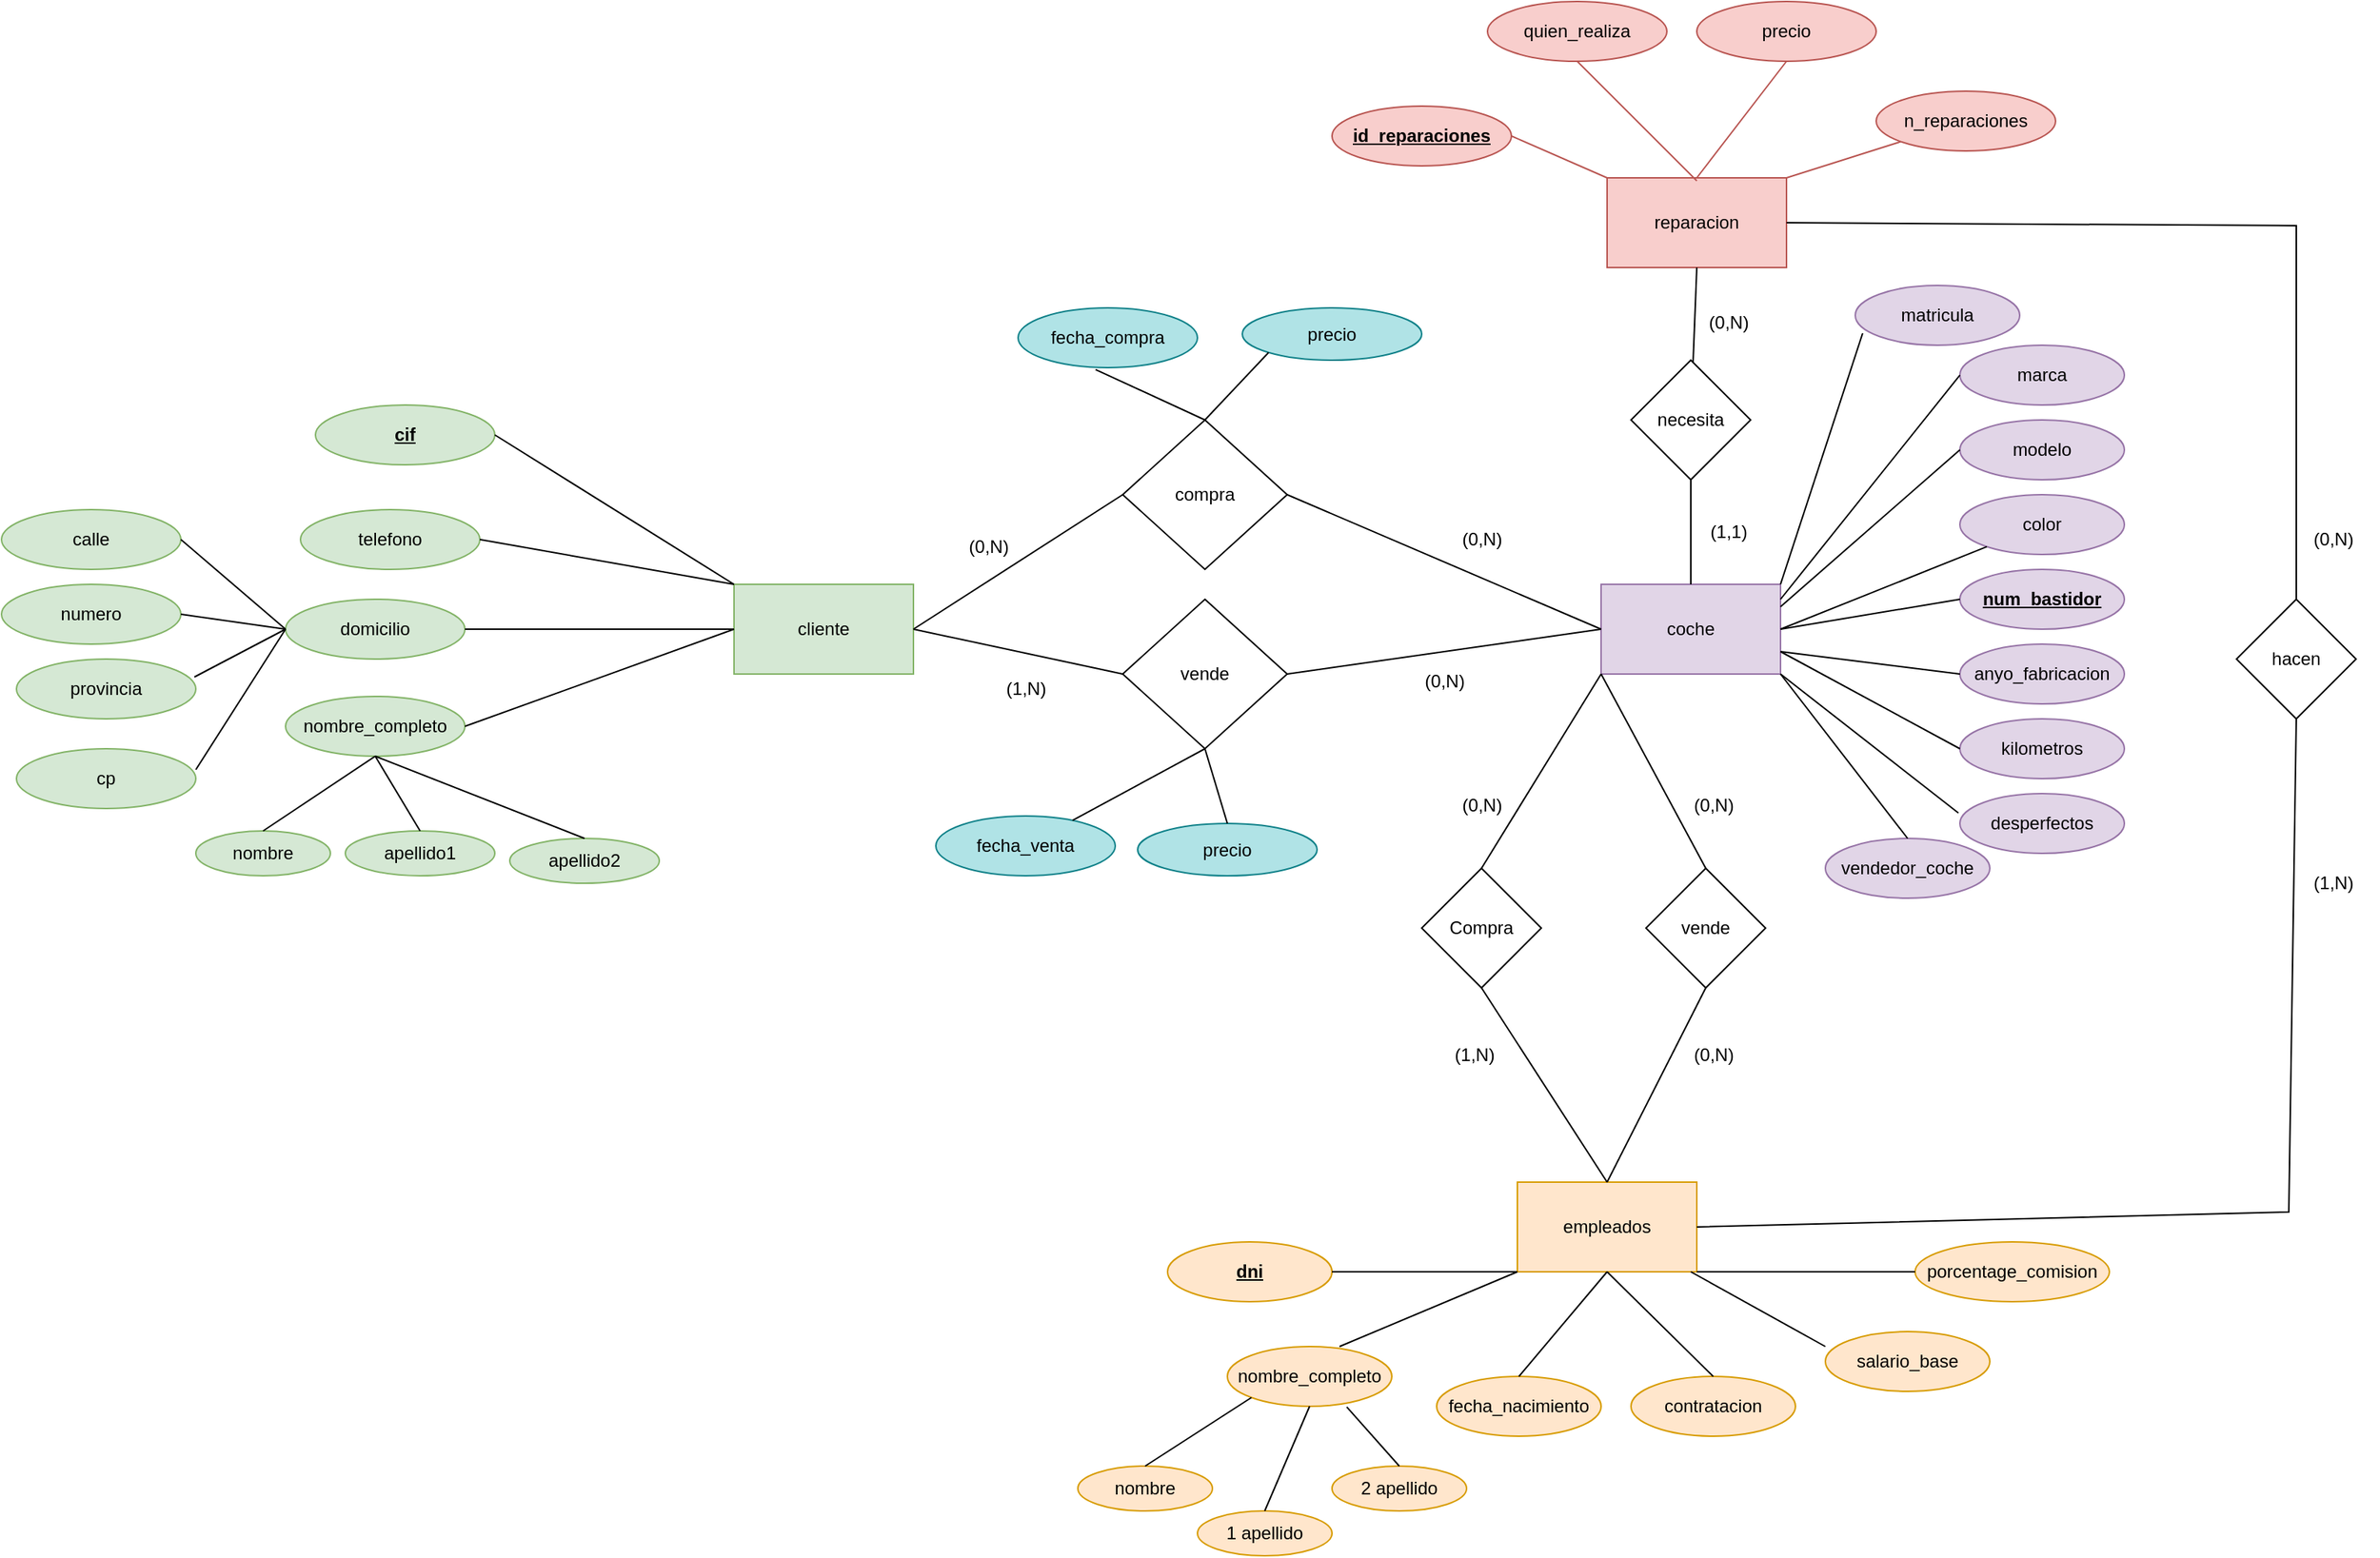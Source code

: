 <mxfile version="22.0.4" type="device">
  <diagram id="R2lEEEUBdFMjLlhIrx00" name="Page-1">
    <mxGraphModel dx="3078" dy="2300" grid="1" gridSize="10" guides="1" tooltips="1" connect="1" arrows="1" fold="1" page="1" pageScale="1" pageWidth="850" pageHeight="1100" math="0" shadow="0" extFonts="Permanent Marker^https://fonts.googleapis.com/css?family=Permanent+Marker">
      <root>
        <mxCell id="0" />
        <mxCell id="1" parent="0" />
        <mxCell id="xP0yGyIXmFYPEQAslgDD-1" value="cliente" style="rounded=0;whiteSpace=wrap;html=1;fillColor=#d5e8d4;strokeColor=#82b366;" parent="1" vertex="1">
          <mxGeometry x="270" y="240" width="120" height="60" as="geometry" />
        </mxCell>
        <mxCell id="xP0yGyIXmFYPEQAslgDD-2" value="telefono" style="ellipse;whiteSpace=wrap;html=1;fillColor=#d5e8d4;strokeColor=#82b366;" parent="1" vertex="1">
          <mxGeometry x="-20" y="190" width="120" height="40" as="geometry" />
        </mxCell>
        <mxCell id="xP0yGyIXmFYPEQAslgDD-3" value="&lt;b&gt;&lt;u&gt;cif&lt;/u&gt;&lt;/b&gt;" style="ellipse;whiteSpace=wrap;html=1;fillColor=#d5e8d4;strokeColor=#82b366;" parent="1" vertex="1">
          <mxGeometry x="-10" y="120" width="120" height="40" as="geometry" />
        </mxCell>
        <mxCell id="xP0yGyIXmFYPEQAslgDD-4" value="nombre_completo" style="ellipse;whiteSpace=wrap;html=1;fillColor=#d5e8d4;strokeColor=#82b366;" parent="1" vertex="1">
          <mxGeometry x="-30" y="315" width="120" height="40" as="geometry" />
        </mxCell>
        <mxCell id="xP0yGyIXmFYPEQAslgDD-5" value="cp" style="ellipse;whiteSpace=wrap;html=1;fillColor=#d5e8d4;strokeColor=#82b366;" parent="1" vertex="1">
          <mxGeometry x="-210" y="350" width="120" height="40" as="geometry" />
        </mxCell>
        <mxCell id="xP0yGyIXmFYPEQAslgDD-6" value="provincia" style="ellipse;whiteSpace=wrap;html=1;fillColor=#d5e8d4;strokeColor=#82b366;" parent="1" vertex="1">
          <mxGeometry x="-210" y="290" width="120" height="40" as="geometry" />
        </mxCell>
        <mxCell id="xP0yGyIXmFYPEQAslgDD-7" value="domicilio" style="ellipse;whiteSpace=wrap;html=1;fillColor=#d5e8d4;strokeColor=#82b366;" parent="1" vertex="1">
          <mxGeometry x="-30" y="250" width="120" height="40" as="geometry" />
        </mxCell>
        <mxCell id="xP0yGyIXmFYPEQAslgDD-8" value="calle" style="ellipse;whiteSpace=wrap;html=1;fillColor=#d5e8d4;strokeColor=#82b366;" parent="1" vertex="1">
          <mxGeometry x="-220" y="190" width="120" height="40" as="geometry" />
        </mxCell>
        <mxCell id="xP0yGyIXmFYPEQAslgDD-9" value="numero" style="ellipse;whiteSpace=wrap;html=1;fillColor=#d5e8d4;strokeColor=#82b366;" parent="1" vertex="1">
          <mxGeometry x="-220" y="240" width="120" height="40" as="geometry" />
        </mxCell>
        <mxCell id="xP0yGyIXmFYPEQAslgDD-11" value="" style="endArrow=none;html=1;rounded=0;entryX=0;entryY=0.5;entryDx=0;entryDy=0;exitX=1;exitY=0.5;exitDx=0;exitDy=0;" parent="1" source="xP0yGyIXmFYPEQAslgDD-8" target="xP0yGyIXmFYPEQAslgDD-7" edge="1">
          <mxGeometry width="50" height="50" relative="1" as="geometry">
            <mxPoint x="-100" y="230" as="sourcePoint" />
            <mxPoint x="-50" y="180" as="targetPoint" />
          </mxGeometry>
        </mxCell>
        <mxCell id="xP0yGyIXmFYPEQAslgDD-12" value="" style="endArrow=none;html=1;rounded=0;entryX=0;entryY=0.5;entryDx=0;entryDy=0;exitX=1;exitY=0.5;exitDx=0;exitDy=0;" parent="1" source="xP0yGyIXmFYPEQAslgDD-9" target="xP0yGyIXmFYPEQAslgDD-7" edge="1">
          <mxGeometry width="50" height="50" relative="1" as="geometry">
            <mxPoint x="-80" y="340" as="sourcePoint" />
            <mxPoint x="-30" y="290" as="targetPoint" />
          </mxGeometry>
        </mxCell>
        <mxCell id="xP0yGyIXmFYPEQAslgDD-13" value="" style="endArrow=none;html=1;rounded=0;entryX=0;entryY=0.5;entryDx=0;entryDy=0;exitX=0.992;exitY=0.3;exitDx=0;exitDy=0;exitPerimeter=0;" parent="1" source="xP0yGyIXmFYPEQAslgDD-6" target="xP0yGyIXmFYPEQAslgDD-7" edge="1">
          <mxGeometry width="50" height="50" relative="1" as="geometry">
            <mxPoint x="-90" y="310" as="sourcePoint" />
            <mxPoint x="-40" y="260" as="targetPoint" />
          </mxGeometry>
        </mxCell>
        <mxCell id="xP0yGyIXmFYPEQAslgDD-14" value="" style="endArrow=none;html=1;rounded=0;exitX=1;exitY=0.35;exitDx=0;exitDy=0;exitPerimeter=0;" parent="1" source="xP0yGyIXmFYPEQAslgDD-5" edge="1">
          <mxGeometry width="50" height="50" relative="1" as="geometry">
            <mxPoint x="-80" y="320" as="sourcePoint" />
            <mxPoint x="-30" y="270" as="targetPoint" />
          </mxGeometry>
        </mxCell>
        <mxCell id="xP0yGyIXmFYPEQAslgDD-15" value="nombre" style="ellipse;whiteSpace=wrap;html=1;fillColor=#d5e8d4;strokeColor=#82b366;" parent="1" vertex="1">
          <mxGeometry x="-90" y="405" width="90" height="30" as="geometry" />
        </mxCell>
        <mxCell id="xP0yGyIXmFYPEQAslgDD-16" value="" style="endArrow=none;html=1;rounded=0;entryX=0;entryY=0;entryDx=0;entryDy=0;" parent="1" target="xP0yGyIXmFYPEQAslgDD-1" edge="1">
          <mxGeometry width="50" height="50" relative="1" as="geometry">
            <mxPoint x="110" y="140" as="sourcePoint" />
            <mxPoint x="200" y="220" as="targetPoint" />
          </mxGeometry>
        </mxCell>
        <mxCell id="xP0yGyIXmFYPEQAslgDD-17" value="" style="endArrow=none;html=1;rounded=0;entryX=0;entryY=0;entryDx=0;entryDy=0;exitX=1;exitY=0.5;exitDx=0;exitDy=0;" parent="1" source="xP0yGyIXmFYPEQAslgDD-2" target="xP0yGyIXmFYPEQAslgDD-1" edge="1">
          <mxGeometry width="50" height="50" relative="1" as="geometry">
            <mxPoint x="120" y="150" as="sourcePoint" />
            <mxPoint x="200" y="235" as="targetPoint" />
          </mxGeometry>
        </mxCell>
        <mxCell id="xP0yGyIXmFYPEQAslgDD-18" value="" style="endArrow=none;html=1;rounded=0;exitX=1;exitY=0.5;exitDx=0;exitDy=0;" parent="1" source="xP0yGyIXmFYPEQAslgDD-7" edge="1">
          <mxGeometry width="50" height="50" relative="1" as="geometry">
            <mxPoint x="110" y="220" as="sourcePoint" />
            <mxPoint x="270" y="270" as="targetPoint" />
          </mxGeometry>
        </mxCell>
        <mxCell id="xP0yGyIXmFYPEQAslgDD-19" value="" style="endArrow=none;html=1;rounded=0;entryX=0;entryY=0.5;entryDx=0;entryDy=0;exitX=1;exitY=0.5;exitDx=0;exitDy=0;" parent="1" source="xP0yGyIXmFYPEQAslgDD-4" target="xP0yGyIXmFYPEQAslgDD-1" edge="1">
          <mxGeometry width="50" height="50" relative="1" as="geometry">
            <mxPoint x="100" y="280" as="sourcePoint" />
            <mxPoint x="200" y="280" as="targetPoint" />
          </mxGeometry>
        </mxCell>
        <mxCell id="xP0yGyIXmFYPEQAslgDD-20" value="apellido1" style="ellipse;whiteSpace=wrap;html=1;fillColor=#d5e8d4;strokeColor=#82b366;" parent="1" vertex="1">
          <mxGeometry x="10" y="405" width="100" height="30" as="geometry" />
        </mxCell>
        <mxCell id="xP0yGyIXmFYPEQAslgDD-21" value="apellido2" style="ellipse;whiteSpace=wrap;html=1;fillColor=#d5e8d4;strokeColor=#82b366;" parent="1" vertex="1">
          <mxGeometry x="120" y="410" width="100" height="30" as="geometry" />
        </mxCell>
        <mxCell id="xP0yGyIXmFYPEQAslgDD-22" value="" style="endArrow=none;html=1;rounded=0;exitX=0.5;exitY=0;exitDx=0;exitDy=0;entryX=0.5;entryY=1;entryDx=0;entryDy=0;" parent="1" source="xP0yGyIXmFYPEQAslgDD-15" target="xP0yGyIXmFYPEQAslgDD-4" edge="1">
          <mxGeometry width="50" height="50" relative="1" as="geometry">
            <mxPoint x="-90" y="405" as="sourcePoint" />
            <mxPoint x="-40" y="355" as="targetPoint" />
          </mxGeometry>
        </mxCell>
        <mxCell id="xP0yGyIXmFYPEQAslgDD-23" value="" style="endArrow=none;html=1;rounded=0;exitX=0.5;exitY=0;exitDx=0;exitDy=0;entryX=0.5;entryY=1;entryDx=0;entryDy=0;" parent="1" source="xP0yGyIXmFYPEQAslgDD-20" target="xP0yGyIXmFYPEQAslgDD-4" edge="1">
          <mxGeometry width="50" height="50" relative="1" as="geometry">
            <mxPoint x="-35" y="415" as="sourcePoint" />
            <mxPoint x="-2" y="359" as="targetPoint" />
          </mxGeometry>
        </mxCell>
        <mxCell id="xP0yGyIXmFYPEQAslgDD-24" value="" style="endArrow=none;html=1;rounded=0;exitX=0.5;exitY=0;exitDx=0;exitDy=0;entryX=0.5;entryY=1;entryDx=0;entryDy=0;" parent="1" source="xP0yGyIXmFYPEQAslgDD-21" target="xP0yGyIXmFYPEQAslgDD-4" edge="1">
          <mxGeometry width="50" height="50" relative="1" as="geometry">
            <mxPoint x="170" y="405" as="sourcePoint" />
            <mxPoint x="40" y="365" as="targetPoint" />
          </mxGeometry>
        </mxCell>
        <mxCell id="xP0yGyIXmFYPEQAslgDD-25" value="coche" style="rounded=0;whiteSpace=wrap;html=1;fillColor=#e1d5e7;strokeColor=#9673a6;" parent="1" vertex="1">
          <mxGeometry x="850" y="240" width="120" height="60" as="geometry" />
        </mxCell>
        <mxCell id="xP0yGyIXmFYPEQAslgDD-26" value="matricula" style="ellipse;whiteSpace=wrap;html=1;fillColor=#e1d5e7;strokeColor=#9673a6;" parent="1" vertex="1">
          <mxGeometry x="1020" y="40" width="110" height="40" as="geometry" />
        </mxCell>
        <mxCell id="xP0yGyIXmFYPEQAslgDD-28" value="marca" style="ellipse;whiteSpace=wrap;html=1;fillColor=#e1d5e7;strokeColor=#9673a6;" parent="1" vertex="1">
          <mxGeometry x="1090" y="80" width="110" height="40" as="geometry" />
        </mxCell>
        <mxCell id="xP0yGyIXmFYPEQAslgDD-29" value="modelo" style="ellipse;whiteSpace=wrap;html=1;fillColor=#e1d5e7;strokeColor=#9673a6;" parent="1" vertex="1">
          <mxGeometry x="1090" y="130" width="110" height="40" as="geometry" />
        </mxCell>
        <mxCell id="xP0yGyIXmFYPEQAslgDD-30" value="color" style="ellipse;whiteSpace=wrap;html=1;fillColor=#e1d5e7;strokeColor=#9673a6;" parent="1" vertex="1">
          <mxGeometry x="1090" y="180" width="110" height="40" as="geometry" />
        </mxCell>
        <mxCell id="xP0yGyIXmFYPEQAslgDD-32" value="anyo_fabricacion" style="ellipse;whiteSpace=wrap;html=1;fillColor=#e1d5e7;strokeColor=#9673a6;" parent="1" vertex="1">
          <mxGeometry x="1090" y="280" width="110" height="40" as="geometry" />
        </mxCell>
        <mxCell id="xP0yGyIXmFYPEQAslgDD-33" value="kilometros" style="ellipse;whiteSpace=wrap;html=1;fillColor=#e1d5e7;strokeColor=#9673a6;" parent="1" vertex="1">
          <mxGeometry x="1090" y="330" width="110" height="40" as="geometry" />
        </mxCell>
        <mxCell id="xP0yGyIXmFYPEQAslgDD-34" value="&lt;b&gt;&lt;u&gt;num_bastidor&lt;/u&gt;&lt;/b&gt;" style="ellipse;whiteSpace=wrap;html=1;fillColor=#e1d5e7;strokeColor=#9673a6;" parent="1" vertex="1">
          <mxGeometry x="1090" y="230" width="110" height="40" as="geometry" />
        </mxCell>
        <mxCell id="40LrFBO8-NNQxUWs60Eh-1" value="vendedor_coche" style="ellipse;whiteSpace=wrap;html=1;fillColor=#e1d5e7;strokeColor=#9673a6;" parent="1" vertex="1">
          <mxGeometry x="1000" y="410" width="110" height="40" as="geometry" />
        </mxCell>
        <mxCell id="40LrFBO8-NNQxUWs60Eh-2" value="desperfectos" style="ellipse;whiteSpace=wrap;html=1;fillColor=#e1d5e7;strokeColor=#9673a6;" parent="1" vertex="1">
          <mxGeometry x="1090" y="380" width="110" height="40" as="geometry" />
        </mxCell>
        <mxCell id="40LrFBO8-NNQxUWs60Eh-3" value="" style="endArrow=none;html=1;rounded=0;entryX=0.045;entryY=0.8;entryDx=0;entryDy=0;entryPerimeter=0;exitX=1;exitY=0;exitDx=0;exitDy=0;" parent="1" source="xP0yGyIXmFYPEQAslgDD-25" target="xP0yGyIXmFYPEQAslgDD-26" edge="1">
          <mxGeometry width="50" height="50" relative="1" as="geometry">
            <mxPoint x="950" y="160" as="sourcePoint" />
            <mxPoint x="1000" y="110" as="targetPoint" />
          </mxGeometry>
        </mxCell>
        <mxCell id="40LrFBO8-NNQxUWs60Eh-4" value="" style="endArrow=none;html=1;rounded=0;entryX=0;entryY=0.5;entryDx=0;entryDy=0;" parent="1" target="xP0yGyIXmFYPEQAslgDD-28" edge="1">
          <mxGeometry width="50" height="50" relative="1" as="geometry">
            <mxPoint x="970" y="250" as="sourcePoint" />
            <mxPoint x="1035" y="82" as="targetPoint" />
          </mxGeometry>
        </mxCell>
        <mxCell id="40LrFBO8-NNQxUWs60Eh-5" value="" style="endArrow=none;html=1;rounded=0;entryX=0;entryY=0.5;entryDx=0;entryDy=0;exitX=1;exitY=0.25;exitDx=0;exitDy=0;" parent="1" source="xP0yGyIXmFYPEQAslgDD-25" target="xP0yGyIXmFYPEQAslgDD-29" edge="1">
          <mxGeometry width="50" height="50" relative="1" as="geometry">
            <mxPoint x="990" y="200" as="sourcePoint" />
            <mxPoint x="1100" y="110" as="targetPoint" />
          </mxGeometry>
        </mxCell>
        <mxCell id="40LrFBO8-NNQxUWs60Eh-6" value="" style="endArrow=none;html=1;rounded=0;exitX=1;exitY=0.5;exitDx=0;exitDy=0;" parent="1" source="xP0yGyIXmFYPEQAslgDD-25" target="xP0yGyIXmFYPEQAslgDD-30" edge="1">
          <mxGeometry width="50" height="50" relative="1" as="geometry">
            <mxPoint x="990" y="215" as="sourcePoint" />
            <mxPoint x="1100" y="160" as="targetPoint" />
          </mxGeometry>
        </mxCell>
        <mxCell id="40LrFBO8-NNQxUWs60Eh-7" value="" style="endArrow=none;html=1;rounded=0;exitX=1;exitY=0.5;exitDx=0;exitDy=0;entryX=0;entryY=0.5;entryDx=0;entryDy=0;" parent="1" source="xP0yGyIXmFYPEQAslgDD-25" target="xP0yGyIXmFYPEQAslgDD-34" edge="1">
          <mxGeometry width="50" height="50" relative="1" as="geometry">
            <mxPoint x="990" y="230" as="sourcePoint" />
            <mxPoint x="1103" y="216" as="targetPoint" />
          </mxGeometry>
        </mxCell>
        <mxCell id="40LrFBO8-NNQxUWs60Eh-8" value="" style="endArrow=none;html=1;rounded=0;exitX=1;exitY=0.75;exitDx=0;exitDy=0;entryX=0;entryY=0.5;entryDx=0;entryDy=0;" parent="1" source="xP0yGyIXmFYPEQAslgDD-25" target="xP0yGyIXmFYPEQAslgDD-32" edge="1">
          <mxGeometry width="50" height="50" relative="1" as="geometry">
            <mxPoint x="990" y="245" as="sourcePoint" />
            <mxPoint x="1100" y="260" as="targetPoint" />
          </mxGeometry>
        </mxCell>
        <mxCell id="40LrFBO8-NNQxUWs60Eh-9" value="" style="endArrow=none;html=1;rounded=0;entryX=0;entryY=0.5;entryDx=0;entryDy=0;exitX=1;exitY=0.75;exitDx=0;exitDy=0;" parent="1" source="xP0yGyIXmFYPEQAslgDD-25" target="xP0yGyIXmFYPEQAslgDD-33" edge="1">
          <mxGeometry width="50" height="50" relative="1" as="geometry">
            <mxPoint x="970" y="300" as="sourcePoint" />
            <mxPoint x="1100" y="310" as="targetPoint" />
          </mxGeometry>
        </mxCell>
        <mxCell id="40LrFBO8-NNQxUWs60Eh-10" value="" style="endArrow=none;html=1;rounded=0;entryX=-0.009;entryY=0.325;entryDx=0;entryDy=0;entryPerimeter=0;exitX=1;exitY=1;exitDx=0;exitDy=0;" parent="1" source="xP0yGyIXmFYPEQAslgDD-25" target="40LrFBO8-NNQxUWs60Eh-2" edge="1">
          <mxGeometry width="50" height="50" relative="1" as="geometry">
            <mxPoint x="969" y="260" as="sourcePoint" />
            <mxPoint x="1100" y="360" as="targetPoint" />
          </mxGeometry>
        </mxCell>
        <mxCell id="40LrFBO8-NNQxUWs60Eh-11" value="" style="endArrow=none;html=1;rounded=0;entryX=0.5;entryY=0;entryDx=0;entryDy=0;exitX=1;exitY=1;exitDx=0;exitDy=0;" parent="1" source="xP0yGyIXmFYPEQAslgDD-25" target="40LrFBO8-NNQxUWs60Eh-1" edge="1">
          <mxGeometry width="50" height="50" relative="1" as="geometry">
            <mxPoint x="959" y="260" as="sourcePoint" />
            <mxPoint x="1099" y="403" as="targetPoint" />
          </mxGeometry>
        </mxCell>
        <mxCell id="40LrFBO8-NNQxUWs60Eh-12" value="empleados" style="rounded=0;whiteSpace=wrap;html=1;fillColor=#ffe6cc;strokeColor=#d79b00;" parent="1" vertex="1">
          <mxGeometry x="794" y="640" width="120" height="60" as="geometry" />
        </mxCell>
        <mxCell id="40LrFBO8-NNQxUWs60Eh-13" value="nombre_completo" style="ellipse;whiteSpace=wrap;html=1;fillColor=#ffe6cc;strokeColor=#d79b00;" parent="1" vertex="1">
          <mxGeometry x="600" y="750" width="110" height="40" as="geometry" />
        </mxCell>
        <mxCell id="40LrFBO8-NNQxUWs60Eh-14" value="&lt;b&gt;&lt;u&gt;dni&lt;/u&gt;&lt;/b&gt;" style="ellipse;whiteSpace=wrap;html=1;fillColor=#ffe6cc;strokeColor=#d79b00;" parent="1" vertex="1">
          <mxGeometry x="560" y="680" width="110" height="40" as="geometry" />
        </mxCell>
        <mxCell id="40LrFBO8-NNQxUWs60Eh-15" value="fecha_nacimiento" style="ellipse;whiteSpace=wrap;html=1;fillColor=#ffe6cc;strokeColor=#d79b00;" parent="1" vertex="1">
          <mxGeometry x="740" y="770" width="110" height="40" as="geometry" />
        </mxCell>
        <mxCell id="40LrFBO8-NNQxUWs60Eh-16" value="contratacion" style="ellipse;whiteSpace=wrap;html=1;fillColor=#ffe6cc;strokeColor=#d79b00;" parent="1" vertex="1">
          <mxGeometry x="870" y="770" width="110" height="40" as="geometry" />
        </mxCell>
        <mxCell id="40LrFBO8-NNQxUWs60Eh-17" value="salario_base" style="ellipse;whiteSpace=wrap;html=1;fillColor=#ffe6cc;strokeColor=#d79b00;" parent="1" vertex="1">
          <mxGeometry x="1000" y="740" width="110" height="40" as="geometry" />
        </mxCell>
        <mxCell id="40LrFBO8-NNQxUWs60Eh-18" value="porcentage_comision" style="ellipse;whiteSpace=wrap;html=1;fillColor=#ffe6cc;strokeColor=#d79b00;" parent="1" vertex="1">
          <mxGeometry x="1060" y="680" width="130" height="40" as="geometry" />
        </mxCell>
        <mxCell id="40LrFBO8-NNQxUWs60Eh-21" value="1 apellido" style="ellipse;whiteSpace=wrap;html=1;fillColor=#ffe6cc;strokeColor=#d79b00;" parent="1" vertex="1">
          <mxGeometry x="580" y="860" width="90" height="30" as="geometry" />
        </mxCell>
        <mxCell id="40LrFBO8-NNQxUWs60Eh-22" value="nombre" style="ellipse;whiteSpace=wrap;html=1;fillColor=#ffe6cc;strokeColor=#d79b00;" parent="1" vertex="1">
          <mxGeometry x="500" y="830" width="90" height="30" as="geometry" />
        </mxCell>
        <mxCell id="40LrFBO8-NNQxUWs60Eh-23" value="2 apellido" style="ellipse;whiteSpace=wrap;html=1;fillColor=#ffe6cc;strokeColor=#d79b00;" parent="1" vertex="1">
          <mxGeometry x="670" y="830" width="90" height="30" as="geometry" />
        </mxCell>
        <mxCell id="40LrFBO8-NNQxUWs60Eh-24" value="" style="endArrow=none;html=1;rounded=0;entryX=0;entryY=1;entryDx=0;entryDy=0;exitX=0.5;exitY=0;exitDx=0;exitDy=0;" parent="1" source="40LrFBO8-NNQxUWs60Eh-22" target="40LrFBO8-NNQxUWs60Eh-13" edge="1">
          <mxGeometry width="50" height="50" relative="1" as="geometry">
            <mxPoint x="480" y="850" as="sourcePoint" />
            <mxPoint x="530" y="800" as="targetPoint" />
          </mxGeometry>
        </mxCell>
        <mxCell id="40LrFBO8-NNQxUWs60Eh-26" value="" style="endArrow=none;html=1;rounded=0;entryX=0.5;entryY=1;entryDx=0;entryDy=0;exitX=0.5;exitY=0;exitDx=0;exitDy=0;" parent="1" source="40LrFBO8-NNQxUWs60Eh-21" target="40LrFBO8-NNQxUWs60Eh-13" edge="1">
          <mxGeometry width="50" height="50" relative="1" as="geometry">
            <mxPoint x="495" y="870" as="sourcePoint" />
            <mxPoint x="557" y="807" as="targetPoint" />
          </mxGeometry>
        </mxCell>
        <mxCell id="40LrFBO8-NNQxUWs60Eh-27" value="" style="endArrow=none;html=1;rounded=0;entryX=0.726;entryY=1.01;entryDx=0;entryDy=0;exitX=0.5;exitY=0;exitDx=0;exitDy=0;entryPerimeter=0;" parent="1" source="40LrFBO8-NNQxUWs60Eh-23" target="40LrFBO8-NNQxUWs60Eh-13" edge="1">
          <mxGeometry width="50" height="50" relative="1" as="geometry">
            <mxPoint x="595" y="870" as="sourcePoint" />
            <mxPoint x="605" y="820" as="targetPoint" />
          </mxGeometry>
        </mxCell>
        <mxCell id="40LrFBO8-NNQxUWs60Eh-28" value="" style="endArrow=none;html=1;rounded=0;entryX=0;entryY=1;entryDx=0;entryDy=0;exitX=1;exitY=0.5;exitDx=0;exitDy=0;" parent="1" source="40LrFBO8-NNQxUWs60Eh-14" target="40LrFBO8-NNQxUWs60Eh-12" edge="1">
          <mxGeometry width="50" height="50" relative="1" as="geometry">
            <mxPoint x="650" y="710" as="sourcePoint" />
            <mxPoint x="700" y="660" as="targetPoint" />
          </mxGeometry>
        </mxCell>
        <mxCell id="40LrFBO8-NNQxUWs60Eh-29" value="" style="endArrow=none;html=1;rounded=0;entryX=0;entryY=1;entryDx=0;entryDy=0;exitX=0.682;exitY=0;exitDx=0;exitDy=0;exitPerimeter=0;" parent="1" source="40LrFBO8-NNQxUWs60Eh-13" target="40LrFBO8-NNQxUWs60Eh-12" edge="1">
          <mxGeometry width="50" height="50" relative="1" as="geometry">
            <mxPoint x="640" y="720" as="sourcePoint" />
            <mxPoint x="810" y="680" as="targetPoint" />
          </mxGeometry>
        </mxCell>
        <mxCell id="40LrFBO8-NNQxUWs60Eh-30" value="" style="endArrow=none;html=1;rounded=0;exitX=0.5;exitY=0;exitDx=0;exitDy=0;entryX=0.5;entryY=1;entryDx=0;entryDy=0;" parent="1" source="40LrFBO8-NNQxUWs60Eh-15" target="40LrFBO8-NNQxUWs60Eh-12" edge="1">
          <mxGeometry width="50" height="50" relative="1" as="geometry">
            <mxPoint x="645" y="760" as="sourcePoint" />
            <mxPoint x="804" y="707" as="targetPoint" />
          </mxGeometry>
        </mxCell>
        <mxCell id="40LrFBO8-NNQxUWs60Eh-31" value="" style="endArrow=none;html=1;rounded=0;exitX=0.5;exitY=0;exitDx=0;exitDy=0;entryX=0.5;entryY=1;entryDx=0;entryDy=0;" parent="1" source="40LrFBO8-NNQxUWs60Eh-16" target="40LrFBO8-NNQxUWs60Eh-12" edge="1">
          <mxGeometry width="50" height="50" relative="1" as="geometry">
            <mxPoint x="795" y="780" as="sourcePoint" />
            <mxPoint x="826" y="708" as="targetPoint" />
          </mxGeometry>
        </mxCell>
        <mxCell id="40LrFBO8-NNQxUWs60Eh-32" value="" style="endArrow=none;html=1;rounded=0;exitX=0;exitY=0.25;exitDx=0;exitDy=0;exitPerimeter=0;" parent="1" source="40LrFBO8-NNQxUWs60Eh-17" edge="1">
          <mxGeometry width="50" height="50" relative="1" as="geometry">
            <mxPoint x="935" y="780" as="sourcePoint" />
            <mxPoint x="910" y="700" as="targetPoint" />
          </mxGeometry>
        </mxCell>
        <mxCell id="40LrFBO8-NNQxUWs60Eh-33" value="" style="endArrow=none;html=1;rounded=0;exitX=0;exitY=0.5;exitDx=0;exitDy=0;entryX=1;entryY=1;entryDx=0;entryDy=0;" parent="1" source="40LrFBO8-NNQxUWs60Eh-18" target="40LrFBO8-NNQxUWs60Eh-12" edge="1">
          <mxGeometry width="50" height="50" relative="1" as="geometry">
            <mxPoint x="1010" y="760" as="sourcePoint" />
            <mxPoint x="923" y="710" as="targetPoint" />
          </mxGeometry>
        </mxCell>
        <mxCell id="MEUJpl1hwVJn83zFn7Ei-2" value="compra" style="rhombus;whiteSpace=wrap;html=1;fillColor=default;strokeColor=default;" parent="1" vertex="1">
          <mxGeometry x="530" y="130" width="110" height="100" as="geometry" />
        </mxCell>
        <mxCell id="MEUJpl1hwVJn83zFn7Ei-5" value="" style="endArrow=none;html=1;rounded=0;exitX=1;exitY=0.5;exitDx=0;exitDy=0;entryX=0;entryY=0.5;entryDx=0;entryDy=0;" parent="1" source="xP0yGyIXmFYPEQAslgDD-1" target="MEUJpl1hwVJn83zFn7Ei-2" edge="1">
          <mxGeometry width="50" height="50" relative="1" as="geometry">
            <mxPoint x="430" y="130" as="sourcePoint" />
            <mxPoint x="480" y="80" as="targetPoint" />
          </mxGeometry>
        </mxCell>
        <mxCell id="MEUJpl1hwVJn83zFn7Ei-6" value="" style="endArrow=none;html=1;rounded=0;exitX=0;exitY=0.5;exitDx=0;exitDy=0;entryX=1;entryY=0.5;entryDx=0;entryDy=0;" parent="1" source="xP0yGyIXmFYPEQAslgDD-25" target="MEUJpl1hwVJn83zFn7Ei-2" edge="1">
          <mxGeometry width="50" height="50" relative="1" as="geometry">
            <mxPoint x="380" y="110" as="sourcePoint" />
            <mxPoint x="570" y="120" as="targetPoint" />
          </mxGeometry>
        </mxCell>
        <mxCell id="MEUJpl1hwVJn83zFn7Ei-10" value="fecha_compra" style="ellipse;whiteSpace=wrap;html=1;fillColor=#b0e3e6;strokeColor=#0e8088;" parent="1" vertex="1">
          <mxGeometry x="460" y="55" width="120" height="40" as="geometry" />
        </mxCell>
        <mxCell id="MEUJpl1hwVJn83zFn7Ei-11" value="" style="endArrow=none;html=1;rounded=0;entryX=0.432;entryY=1.032;entryDx=0;entryDy=0;entryPerimeter=0;exitX=0.5;exitY=0;exitDx=0;exitDy=0;" parent="1" source="MEUJpl1hwVJn83zFn7Ei-2" target="MEUJpl1hwVJn83zFn7Ei-10" edge="1">
          <mxGeometry width="50" height="50" relative="1" as="geometry">
            <mxPoint x="520" y="340" as="sourcePoint" />
            <mxPoint x="570" y="290" as="targetPoint" />
          </mxGeometry>
        </mxCell>
        <mxCell id="MEUJpl1hwVJn83zFn7Ei-12" value="reparacion" style="rounded=0;whiteSpace=wrap;html=1;fillColor=#f8cecc;strokeColor=#b85450;" parent="1" vertex="1">
          <mxGeometry x="854" y="-32" width="120" height="60" as="geometry" />
        </mxCell>
        <mxCell id="MEUJpl1hwVJn83zFn7Ei-13" value="quien_realiza" style="ellipse;whiteSpace=wrap;html=1;fillColor=#f8cecc;strokeColor=#b85450;" parent="1" vertex="1">
          <mxGeometry x="774" y="-150" width="120" height="40" as="geometry" />
        </mxCell>
        <mxCell id="MEUJpl1hwVJn83zFn7Ei-14" value="precio" style="ellipse;whiteSpace=wrap;html=1;fillColor=#f8cecc;strokeColor=#b85450;" parent="1" vertex="1">
          <mxGeometry x="914" y="-150" width="120" height="40" as="geometry" />
        </mxCell>
        <mxCell id="MEUJpl1hwVJn83zFn7Ei-15" value="n_reparaciones" style="ellipse;whiteSpace=wrap;html=1;fillColor=#f8cecc;strokeColor=#b85450;" parent="1" vertex="1">
          <mxGeometry x="1034" y="-90" width="120" height="40" as="geometry" />
        </mxCell>
        <mxCell id="MEUJpl1hwVJn83zFn7Ei-16" value="&lt;b&gt;&lt;u&gt;id_reparaciones&lt;/u&gt;&lt;/b&gt;" style="ellipse;whiteSpace=wrap;html=1;fillColor=#f8cecc;strokeColor=#b85450;" parent="1" vertex="1">
          <mxGeometry x="670" y="-80" width="120" height="40" as="geometry" />
        </mxCell>
        <mxCell id="MEUJpl1hwVJn83zFn7Ei-17" value="" style="endArrow=none;html=1;rounded=0;exitX=0;exitY=0;exitDx=0;exitDy=0;entryX=1;entryY=0.5;entryDx=0;entryDy=0;fillColor=#f8cecc;strokeColor=#b85450;" parent="1" source="MEUJpl1hwVJn83zFn7Ei-12" target="MEUJpl1hwVJn83zFn7Ei-16" edge="1">
          <mxGeometry width="50" height="50" relative="1" as="geometry">
            <mxPoint x="584" y="68" as="sourcePoint" />
            <mxPoint x="634" y="18" as="targetPoint" />
          </mxGeometry>
        </mxCell>
        <mxCell id="MEUJpl1hwVJn83zFn7Ei-18" value="" style="endArrow=none;html=1;rounded=0;entryX=0.5;entryY=1;entryDx=0;entryDy=0;fillColor=#f8cecc;strokeColor=#b85450;" parent="1" target="MEUJpl1hwVJn83zFn7Ei-13" edge="1">
          <mxGeometry width="50" height="50" relative="1" as="geometry">
            <mxPoint x="914" y="-30" as="sourcePoint" />
            <mxPoint x="764" y="-42" as="targetPoint" />
            <Array as="points">
              <mxPoint x="914" y="-30" />
            </Array>
          </mxGeometry>
        </mxCell>
        <mxCell id="MEUJpl1hwVJn83zFn7Ei-19" value="" style="endArrow=none;html=1;rounded=0;exitX=0.5;exitY=0;exitDx=0;exitDy=0;entryX=0.5;entryY=1;entryDx=0;entryDy=0;fillColor=#f8cecc;strokeColor=#b85450;" parent="1" source="MEUJpl1hwVJn83zFn7Ei-12" target="MEUJpl1hwVJn83zFn7Ei-14" edge="1">
          <mxGeometry width="50" height="50" relative="1" as="geometry">
            <mxPoint x="884" y="-22" as="sourcePoint" />
            <mxPoint x="804" y="-82" as="targetPoint" />
          </mxGeometry>
        </mxCell>
        <mxCell id="MEUJpl1hwVJn83zFn7Ei-20" value="" style="endArrow=none;html=1;rounded=0;exitX=1;exitY=0;exitDx=0;exitDy=0;fillColor=#f8cecc;strokeColor=#b85450;" parent="1" source="MEUJpl1hwVJn83zFn7Ei-12" target="MEUJpl1hwVJn83zFn7Ei-15" edge="1">
          <mxGeometry width="50" height="50" relative="1" as="geometry">
            <mxPoint x="944" y="-22" as="sourcePoint" />
            <mxPoint x="964" y="-82" as="targetPoint" />
          </mxGeometry>
        </mxCell>
        <mxCell id="MEUJpl1hwVJn83zFn7Ei-21" value="necesita" style="rhombus;whiteSpace=wrap;html=1;fillColor=default;strokeColor=default;" parent="1" vertex="1">
          <mxGeometry x="870" y="90" width="80" height="80" as="geometry" />
        </mxCell>
        <mxCell id="MEUJpl1hwVJn83zFn7Ei-22" value="" style="endArrow=none;html=1;rounded=0;entryX=0.5;entryY=1;entryDx=0;entryDy=0;" parent="1" source="MEUJpl1hwVJn83zFn7Ei-21" target="MEUJpl1hwVJn83zFn7Ei-12" edge="1">
          <mxGeometry width="50" height="50" relative="1" as="geometry">
            <mxPoint x="564" y="108" as="sourcePoint" />
            <mxPoint x="614" y="58" as="targetPoint" />
          </mxGeometry>
        </mxCell>
        <mxCell id="MEUJpl1hwVJn83zFn7Ei-23" value="" style="endArrow=none;html=1;rounded=0;exitX=0.5;exitY=1;exitDx=0;exitDy=0;" parent="1" source="MEUJpl1hwVJn83zFn7Ei-21" target="xP0yGyIXmFYPEQAslgDD-25" edge="1">
          <mxGeometry width="50" height="50" relative="1" as="geometry">
            <mxPoint x="900" y="20" as="sourcePoint" />
            <mxPoint x="900" y="-80" as="targetPoint" />
          </mxGeometry>
        </mxCell>
        <mxCell id="MEUJpl1hwVJn83zFn7Ei-24" value="fecha_venta" style="ellipse;whiteSpace=wrap;html=1;fillColor=#b0e3e6;strokeColor=#0e8088;" parent="1" vertex="1">
          <mxGeometry x="405" y="395" width="120" height="40" as="geometry" />
        </mxCell>
        <mxCell id="MEUJpl1hwVJn83zFn7Ei-25" value="" style="endArrow=none;html=1;rounded=0;exitX=0.5;exitY=1;exitDx=0;exitDy=0;" parent="1" source="ZEQ501jP3F6nEjt9V1_3-26" target="MEUJpl1hwVJn83zFn7Ei-24" edge="1">
          <mxGeometry width="50" height="50" relative="1" as="geometry">
            <mxPoint x="595" y="240" as="sourcePoint" />
            <mxPoint x="502" y="156" as="targetPoint" />
          </mxGeometry>
        </mxCell>
        <mxCell id="MEUJpl1hwVJn83zFn7Ei-26" value="precio" style="ellipse;whiteSpace=wrap;html=1;fillColor=#b0e3e6;strokeColor=#0e8088;" parent="1" vertex="1">
          <mxGeometry x="610" y="55" width="120" height="35" as="geometry" />
        </mxCell>
        <mxCell id="MEUJpl1hwVJn83zFn7Ei-27" value="" style="endArrow=none;html=1;rounded=0;exitX=0.5;exitY=0;exitDx=0;exitDy=0;entryX=0;entryY=1;entryDx=0;entryDy=0;" parent="1" source="MEUJpl1hwVJn83zFn7Ei-2" target="MEUJpl1hwVJn83zFn7Ei-26" edge="1">
          <mxGeometry width="50" height="50" relative="1" as="geometry">
            <mxPoint x="612" y="252" as="sourcePoint" />
            <mxPoint x="644" y="155" as="targetPoint" />
          </mxGeometry>
        </mxCell>
        <mxCell id="MEUJpl1hwVJn83zFn7Ei-30" value="(0,N)" style="text;html=1;align=center;verticalAlign=middle;resizable=0;points=[];autosize=1;strokeColor=none;fillColor=none;" parent="1" vertex="1">
          <mxGeometry x="910" y="50" width="50" height="30" as="geometry" />
        </mxCell>
        <mxCell id="MEUJpl1hwVJn83zFn7Ei-31" value="(1,1)" style="text;html=1;align=center;verticalAlign=middle;resizable=0;points=[];autosize=1;strokeColor=none;fillColor=none;" parent="1" vertex="1">
          <mxGeometry x="910" y="190" width="50" height="30" as="geometry" />
        </mxCell>
        <mxCell id="MEUJpl1hwVJn83zFn7Ei-32" value="(0,N)" style="text;html=1;align=center;verticalAlign=middle;resizable=0;points=[];autosize=1;strokeColor=none;fillColor=none;" parent="1" vertex="1">
          <mxGeometry x="745" y="195" width="50" height="30" as="geometry" />
        </mxCell>
        <mxCell id="MEUJpl1hwVJn83zFn7Ei-33" value="(0,N)" style="text;html=1;align=center;verticalAlign=middle;resizable=0;points=[];autosize=1;strokeColor=none;fillColor=none;" parent="1" vertex="1">
          <mxGeometry x="415" y="200" width="50" height="30" as="geometry" />
        </mxCell>
        <mxCell id="ZEQ501jP3F6nEjt9V1_3-1" value="hacen" style="rhombus;whiteSpace=wrap;html=1;" parent="1" vertex="1">
          <mxGeometry x="1275" y="250" width="80" height="80" as="geometry" />
        </mxCell>
        <mxCell id="ZEQ501jP3F6nEjt9V1_3-2" value="" style="endArrow=none;html=1;rounded=0;exitX=1;exitY=0.5;exitDx=0;exitDy=0;entryX=0.5;entryY=1;entryDx=0;entryDy=0;" parent="1" source="40LrFBO8-NNQxUWs60Eh-12" target="ZEQ501jP3F6nEjt9V1_3-1" edge="1">
          <mxGeometry width="50" height="50" relative="1" as="geometry">
            <mxPoint x="930" y="150" as="sourcePoint" />
            <mxPoint x="980" y="100" as="targetPoint" />
            <Array as="points">
              <mxPoint x="1310" y="660" />
            </Array>
          </mxGeometry>
        </mxCell>
        <mxCell id="ZEQ501jP3F6nEjt9V1_3-3" value="" style="endArrow=none;html=1;rounded=0;entryX=1;entryY=0.5;entryDx=0;entryDy=0;exitX=0.5;exitY=0;exitDx=0;exitDy=0;" parent="1" source="ZEQ501jP3F6nEjt9V1_3-1" target="MEUJpl1hwVJn83zFn7Ei-12" edge="1">
          <mxGeometry width="50" height="50" relative="1" as="geometry">
            <mxPoint x="930" y="150" as="sourcePoint" />
            <mxPoint x="980" y="100" as="targetPoint" />
            <Array as="points">
              <mxPoint x="1315" />
            </Array>
          </mxGeometry>
        </mxCell>
        <mxCell id="ZEQ501jP3F6nEjt9V1_3-4" value="(0,N)" style="text;html=1;strokeColor=none;fillColor=none;align=center;verticalAlign=middle;whiteSpace=wrap;rounded=0;" parent="1" vertex="1">
          <mxGeometry x="1310" y="190" width="60" height="40" as="geometry" />
        </mxCell>
        <mxCell id="ZEQ501jP3F6nEjt9V1_3-5" value="(1,N)" style="text;html=1;strokeColor=none;fillColor=none;align=center;verticalAlign=middle;whiteSpace=wrap;rounded=0;" parent="1" vertex="1">
          <mxGeometry x="1310" y="420" width="60" height="40" as="geometry" />
        </mxCell>
        <mxCell id="ZEQ501jP3F6nEjt9V1_3-6" value="vende" style="rhombus;whiteSpace=wrap;html=1;" parent="1" vertex="1">
          <mxGeometry x="880" y="430" width="80" height="80" as="geometry" />
        </mxCell>
        <mxCell id="ZEQ501jP3F6nEjt9V1_3-7" value="Compra" style="rhombus;whiteSpace=wrap;html=1;" parent="1" vertex="1">
          <mxGeometry x="730" y="430" width="80" height="80" as="geometry" />
        </mxCell>
        <mxCell id="ZEQ501jP3F6nEjt9V1_3-8" value="" style="endArrow=none;html=1;rounded=0;entryX=0.5;entryY=1;entryDx=0;entryDy=0;exitX=0.5;exitY=0;exitDx=0;exitDy=0;" parent="1" source="40LrFBO8-NNQxUWs60Eh-12" target="ZEQ501jP3F6nEjt9V1_3-7" edge="1">
          <mxGeometry width="50" height="50" relative="1" as="geometry">
            <mxPoint x="510" y="420" as="sourcePoint" />
            <mxPoint x="560" y="370" as="targetPoint" />
          </mxGeometry>
        </mxCell>
        <mxCell id="ZEQ501jP3F6nEjt9V1_3-9" value="" style="endArrow=none;html=1;rounded=0;entryX=0.5;entryY=0;entryDx=0;entryDy=0;exitX=0;exitY=1;exitDx=0;exitDy=0;" parent="1" source="xP0yGyIXmFYPEQAslgDD-25" target="ZEQ501jP3F6nEjt9V1_3-7" edge="1">
          <mxGeometry width="50" height="50" relative="1" as="geometry">
            <mxPoint x="510" y="420" as="sourcePoint" />
            <mxPoint x="560" y="370" as="targetPoint" />
          </mxGeometry>
        </mxCell>
        <mxCell id="ZEQ501jP3F6nEjt9V1_3-10" value="" style="endArrow=none;html=1;rounded=0;entryX=0.5;entryY=0;entryDx=0;entryDy=0;" parent="1" target="ZEQ501jP3F6nEjt9V1_3-6" edge="1">
          <mxGeometry width="50" height="50" relative="1" as="geometry">
            <mxPoint x="850" y="300" as="sourcePoint" />
            <mxPoint x="760" y="375" as="targetPoint" />
          </mxGeometry>
        </mxCell>
        <mxCell id="ZEQ501jP3F6nEjt9V1_3-11" value="" style="endArrow=none;html=1;rounded=0;entryX=0.5;entryY=1;entryDx=0;entryDy=0;exitX=0.5;exitY=0;exitDx=0;exitDy=0;" parent="1" source="40LrFBO8-NNQxUWs60Eh-12" target="ZEQ501jP3F6nEjt9V1_3-6" edge="1">
          <mxGeometry width="50" height="50" relative="1" as="geometry">
            <mxPoint x="600" y="550" as="sourcePoint" />
            <mxPoint x="680" y="375" as="targetPoint" />
          </mxGeometry>
        </mxCell>
        <mxCell id="ZEQ501jP3F6nEjt9V1_3-12" value="(1,N)" style="text;html=1;align=center;verticalAlign=middle;resizable=0;points=[];autosize=1;strokeColor=none;fillColor=none;" parent="1" vertex="1">
          <mxGeometry x="740" y="540" width="50" height="30" as="geometry" />
        </mxCell>
        <mxCell id="ZEQ501jP3F6nEjt9V1_3-13" value="(0,N)" style="text;html=1;align=center;verticalAlign=middle;resizable=0;points=[];autosize=1;strokeColor=none;fillColor=none;" parent="1" vertex="1">
          <mxGeometry x="745" y="372.5" width="50" height="30" as="geometry" />
        </mxCell>
        <mxCell id="ZEQ501jP3F6nEjt9V1_3-14" value="(0,N)" style="text;html=1;align=center;verticalAlign=middle;resizable=0;points=[];autosize=1;strokeColor=none;fillColor=none;" parent="1" vertex="1">
          <mxGeometry x="900" y="372.5" width="50" height="30" as="geometry" />
        </mxCell>
        <mxCell id="ZEQ501jP3F6nEjt9V1_3-15" value="(0,N)" style="text;html=1;align=center;verticalAlign=middle;resizable=0;points=[];autosize=1;strokeColor=none;fillColor=none;" parent="1" vertex="1">
          <mxGeometry x="900" y="540" width="50" height="30" as="geometry" />
        </mxCell>
        <mxCell id="ZEQ501jP3F6nEjt9V1_3-26" value="vende" style="rhombus;whiteSpace=wrap;html=1;fillColor=default;strokeColor=default;" parent="1" vertex="1">
          <mxGeometry x="530" y="250" width="110" height="100" as="geometry" />
        </mxCell>
        <mxCell id="ZEQ501jP3F6nEjt9V1_3-27" value="" style="endArrow=none;html=1;rounded=0;exitX=1;exitY=0.5;exitDx=0;exitDy=0;entryX=0;entryY=0.5;entryDx=0;entryDy=0;" parent="1" source="xP0yGyIXmFYPEQAslgDD-1" target="ZEQ501jP3F6nEjt9V1_3-26" edge="1">
          <mxGeometry width="50" height="50" relative="1" as="geometry">
            <mxPoint x="400" y="280" as="sourcePoint" />
            <mxPoint x="530" y="260" as="targetPoint" />
          </mxGeometry>
        </mxCell>
        <mxCell id="ZEQ501jP3F6nEjt9V1_3-29" value="" style="endArrow=none;html=1;rounded=0;entryX=1;entryY=0.5;entryDx=0;entryDy=0;" parent="1" target="ZEQ501jP3F6nEjt9V1_3-26" edge="1">
          <mxGeometry width="50" height="50" relative="1" as="geometry">
            <mxPoint x="850" y="270" as="sourcePoint" />
            <mxPoint x="640" y="260" as="targetPoint" />
          </mxGeometry>
        </mxCell>
        <mxCell id="ZEQ501jP3F6nEjt9V1_3-30" value="precio" style="ellipse;whiteSpace=wrap;html=1;fillColor=#b0e3e6;strokeColor=#0e8088;" parent="1" vertex="1">
          <mxGeometry x="540" y="400" width="120" height="35" as="geometry" />
        </mxCell>
        <mxCell id="ZEQ501jP3F6nEjt9V1_3-31" value="" style="endArrow=none;html=1;rounded=0;exitX=0.5;exitY=1;exitDx=0;exitDy=0;entryX=0.5;entryY=0;entryDx=0;entryDy=0;" parent="1" source="ZEQ501jP3F6nEjt9V1_3-26" target="ZEQ501jP3F6nEjt9V1_3-30" edge="1">
          <mxGeometry width="50" height="50" relative="1" as="geometry">
            <mxPoint x="595" y="360" as="sourcePoint" />
            <mxPoint x="527" y="369" as="targetPoint" />
          </mxGeometry>
        </mxCell>
        <mxCell id="ZEQ501jP3F6nEjt9V1_3-32" value="(0,N)" style="text;html=1;align=center;verticalAlign=middle;resizable=0;points=[];autosize=1;strokeColor=none;fillColor=none;" parent="1" vertex="1">
          <mxGeometry x="720" y="290" width="50" height="30" as="geometry" />
        </mxCell>
        <mxCell id="ZEQ501jP3F6nEjt9V1_3-33" value="(1,N)" style="text;html=1;align=center;verticalAlign=middle;resizable=0;points=[];autosize=1;strokeColor=none;fillColor=none;" parent="1" vertex="1">
          <mxGeometry x="440" y="295" width="50" height="30" as="geometry" />
        </mxCell>
      </root>
    </mxGraphModel>
  </diagram>
</mxfile>
